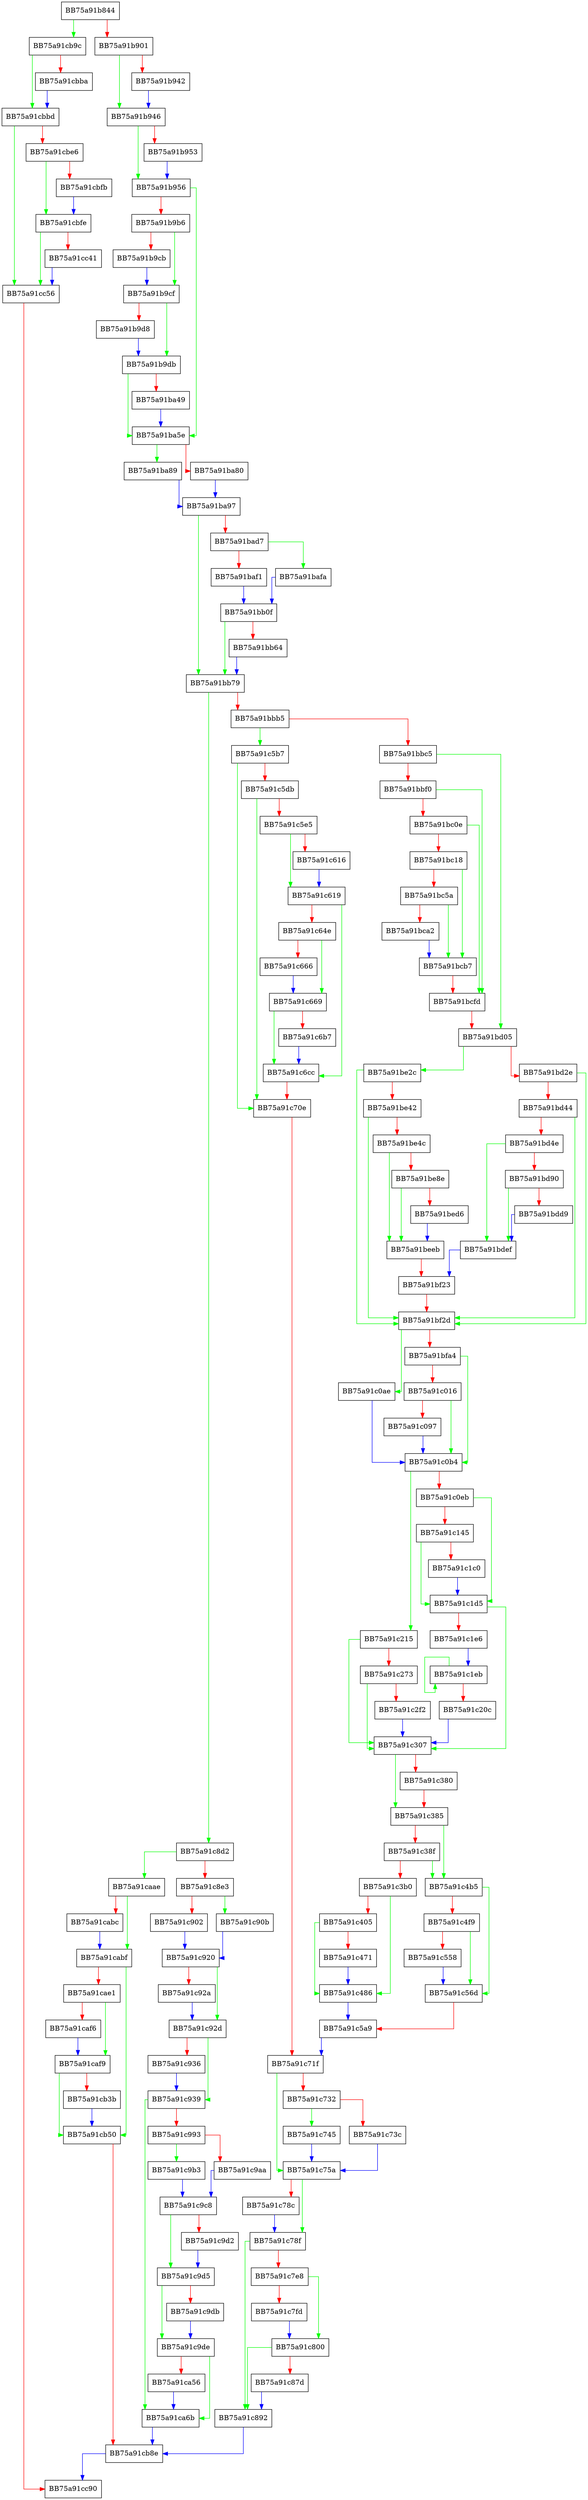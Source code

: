 digraph _handle_model_not_found_process_detection {
  node [shape="box"];
  graph [splines=ortho];
  BB75a91b844 -> BB75a91cb9c [color="green"];
  BB75a91b844 -> BB75a91b901 [color="red"];
  BB75a91b901 -> BB75a91b946 [color="green"];
  BB75a91b901 -> BB75a91b942 [color="red"];
  BB75a91b942 -> BB75a91b946 [color="blue"];
  BB75a91b946 -> BB75a91b956 [color="green"];
  BB75a91b946 -> BB75a91b953 [color="red"];
  BB75a91b953 -> BB75a91b956 [color="blue"];
  BB75a91b956 -> BB75a91ba5e [color="green"];
  BB75a91b956 -> BB75a91b9b6 [color="red"];
  BB75a91b9b6 -> BB75a91b9cf [color="green"];
  BB75a91b9b6 -> BB75a91b9cb [color="red"];
  BB75a91b9cb -> BB75a91b9cf [color="blue"];
  BB75a91b9cf -> BB75a91b9db [color="green"];
  BB75a91b9cf -> BB75a91b9d8 [color="red"];
  BB75a91b9d8 -> BB75a91b9db [color="blue"];
  BB75a91b9db -> BB75a91ba5e [color="green"];
  BB75a91b9db -> BB75a91ba49 [color="red"];
  BB75a91ba49 -> BB75a91ba5e [color="blue"];
  BB75a91ba5e -> BB75a91ba89 [color="green"];
  BB75a91ba5e -> BB75a91ba80 [color="red"];
  BB75a91ba80 -> BB75a91ba97 [color="blue"];
  BB75a91ba89 -> BB75a91ba97 [color="blue"];
  BB75a91ba97 -> BB75a91bb79 [color="green"];
  BB75a91ba97 -> BB75a91bad7 [color="red"];
  BB75a91bad7 -> BB75a91bafa [color="green"];
  BB75a91bad7 -> BB75a91baf1 [color="red"];
  BB75a91baf1 -> BB75a91bb0f [color="blue"];
  BB75a91bafa -> BB75a91bb0f [color="blue"];
  BB75a91bb0f -> BB75a91bb79 [color="green"];
  BB75a91bb0f -> BB75a91bb64 [color="red"];
  BB75a91bb64 -> BB75a91bb79 [color="blue"];
  BB75a91bb79 -> BB75a91c8d2 [color="green"];
  BB75a91bb79 -> BB75a91bbb5 [color="red"];
  BB75a91bbb5 -> BB75a91c5b7 [color="green"];
  BB75a91bbb5 -> BB75a91bbc5 [color="red"];
  BB75a91bbc5 -> BB75a91bd05 [color="green"];
  BB75a91bbc5 -> BB75a91bbf0 [color="red"];
  BB75a91bbf0 -> BB75a91bcfd [color="green"];
  BB75a91bbf0 -> BB75a91bc0e [color="red"];
  BB75a91bc0e -> BB75a91bcfd [color="green"];
  BB75a91bc0e -> BB75a91bc18 [color="red"];
  BB75a91bc18 -> BB75a91bcb7 [color="green"];
  BB75a91bc18 -> BB75a91bc5a [color="red"];
  BB75a91bc5a -> BB75a91bcb7 [color="green"];
  BB75a91bc5a -> BB75a91bca2 [color="red"];
  BB75a91bca2 -> BB75a91bcb7 [color="blue"];
  BB75a91bcb7 -> BB75a91bcfd [color="red"];
  BB75a91bcfd -> BB75a91bd05 [color="red"];
  BB75a91bd05 -> BB75a91be2c [color="green"];
  BB75a91bd05 -> BB75a91bd2e [color="red"];
  BB75a91bd2e -> BB75a91bf2d [color="green"];
  BB75a91bd2e -> BB75a91bd44 [color="red"];
  BB75a91bd44 -> BB75a91bf2d [color="green"];
  BB75a91bd44 -> BB75a91bd4e [color="red"];
  BB75a91bd4e -> BB75a91bdef [color="green"];
  BB75a91bd4e -> BB75a91bd90 [color="red"];
  BB75a91bd90 -> BB75a91bdef [color="green"];
  BB75a91bd90 -> BB75a91bdd9 [color="red"];
  BB75a91bdd9 -> BB75a91bdef [color="blue"];
  BB75a91bdef -> BB75a91bf23 [color="blue"];
  BB75a91be2c -> BB75a91bf2d [color="green"];
  BB75a91be2c -> BB75a91be42 [color="red"];
  BB75a91be42 -> BB75a91bf2d [color="green"];
  BB75a91be42 -> BB75a91be4c [color="red"];
  BB75a91be4c -> BB75a91beeb [color="green"];
  BB75a91be4c -> BB75a91be8e [color="red"];
  BB75a91be8e -> BB75a91beeb [color="green"];
  BB75a91be8e -> BB75a91bed6 [color="red"];
  BB75a91bed6 -> BB75a91beeb [color="blue"];
  BB75a91beeb -> BB75a91bf23 [color="red"];
  BB75a91bf23 -> BB75a91bf2d [color="red"];
  BB75a91bf2d -> BB75a91c0ae [color="green"];
  BB75a91bf2d -> BB75a91bfa4 [color="red"];
  BB75a91bfa4 -> BB75a91c0b4 [color="green"];
  BB75a91bfa4 -> BB75a91c016 [color="red"];
  BB75a91c016 -> BB75a91c0b4 [color="green"];
  BB75a91c016 -> BB75a91c097 [color="red"];
  BB75a91c097 -> BB75a91c0b4 [color="blue"];
  BB75a91c0ae -> BB75a91c0b4 [color="blue"];
  BB75a91c0b4 -> BB75a91c215 [color="green"];
  BB75a91c0b4 -> BB75a91c0eb [color="red"];
  BB75a91c0eb -> BB75a91c1d5 [color="green"];
  BB75a91c0eb -> BB75a91c145 [color="red"];
  BB75a91c145 -> BB75a91c1d5 [color="green"];
  BB75a91c145 -> BB75a91c1c0 [color="red"];
  BB75a91c1c0 -> BB75a91c1d5 [color="blue"];
  BB75a91c1d5 -> BB75a91c307 [color="green"];
  BB75a91c1d5 -> BB75a91c1e6 [color="red"];
  BB75a91c1e6 -> BB75a91c1eb [color="blue"];
  BB75a91c1eb -> BB75a91c1eb [color="green"];
  BB75a91c1eb -> BB75a91c20c [color="red"];
  BB75a91c20c -> BB75a91c307 [color="blue"];
  BB75a91c215 -> BB75a91c307 [color="green"];
  BB75a91c215 -> BB75a91c273 [color="red"];
  BB75a91c273 -> BB75a91c307 [color="green"];
  BB75a91c273 -> BB75a91c2f2 [color="red"];
  BB75a91c2f2 -> BB75a91c307 [color="blue"];
  BB75a91c307 -> BB75a91c385 [color="green"];
  BB75a91c307 -> BB75a91c380 [color="red"];
  BB75a91c380 -> BB75a91c385 [color="red"];
  BB75a91c385 -> BB75a91c4b5 [color="green"];
  BB75a91c385 -> BB75a91c38f [color="red"];
  BB75a91c38f -> BB75a91c4b5 [color="green"];
  BB75a91c38f -> BB75a91c3b0 [color="red"];
  BB75a91c3b0 -> BB75a91c486 [color="green"];
  BB75a91c3b0 -> BB75a91c405 [color="red"];
  BB75a91c405 -> BB75a91c486 [color="green"];
  BB75a91c405 -> BB75a91c471 [color="red"];
  BB75a91c471 -> BB75a91c486 [color="blue"];
  BB75a91c486 -> BB75a91c5a9 [color="blue"];
  BB75a91c4b5 -> BB75a91c56d [color="green"];
  BB75a91c4b5 -> BB75a91c4f9 [color="red"];
  BB75a91c4f9 -> BB75a91c56d [color="green"];
  BB75a91c4f9 -> BB75a91c558 [color="red"];
  BB75a91c558 -> BB75a91c56d [color="blue"];
  BB75a91c56d -> BB75a91c5a9 [color="red"];
  BB75a91c5a9 -> BB75a91c71f [color="blue"];
  BB75a91c5b7 -> BB75a91c70e [color="green"];
  BB75a91c5b7 -> BB75a91c5db [color="red"];
  BB75a91c5db -> BB75a91c70e [color="green"];
  BB75a91c5db -> BB75a91c5e5 [color="red"];
  BB75a91c5e5 -> BB75a91c619 [color="green"];
  BB75a91c5e5 -> BB75a91c616 [color="red"];
  BB75a91c616 -> BB75a91c619 [color="blue"];
  BB75a91c619 -> BB75a91c6cc [color="green"];
  BB75a91c619 -> BB75a91c64e [color="red"];
  BB75a91c64e -> BB75a91c669 [color="green"];
  BB75a91c64e -> BB75a91c666 [color="red"];
  BB75a91c666 -> BB75a91c669 [color="blue"];
  BB75a91c669 -> BB75a91c6cc [color="green"];
  BB75a91c669 -> BB75a91c6b7 [color="red"];
  BB75a91c6b7 -> BB75a91c6cc [color="blue"];
  BB75a91c6cc -> BB75a91c70e [color="red"];
  BB75a91c70e -> BB75a91c71f [color="red"];
  BB75a91c71f -> BB75a91c75a [color="green"];
  BB75a91c71f -> BB75a91c732 [color="red"];
  BB75a91c732 -> BB75a91c745 [color="green"];
  BB75a91c732 -> BB75a91c73c [color="red"];
  BB75a91c73c -> BB75a91c75a [color="blue"];
  BB75a91c745 -> BB75a91c75a [color="blue"];
  BB75a91c75a -> BB75a91c78f [color="green"];
  BB75a91c75a -> BB75a91c78c [color="red"];
  BB75a91c78c -> BB75a91c78f [color="blue"];
  BB75a91c78f -> BB75a91c892 [color="green"];
  BB75a91c78f -> BB75a91c7e8 [color="red"];
  BB75a91c7e8 -> BB75a91c800 [color="green"];
  BB75a91c7e8 -> BB75a91c7fd [color="red"];
  BB75a91c7fd -> BB75a91c800 [color="blue"];
  BB75a91c800 -> BB75a91c892 [color="green"];
  BB75a91c800 -> BB75a91c87d [color="red"];
  BB75a91c87d -> BB75a91c892 [color="blue"];
  BB75a91c892 -> BB75a91cb8e [color="blue"];
  BB75a91c8d2 -> BB75a91caae [color="green"];
  BB75a91c8d2 -> BB75a91c8e3 [color="red"];
  BB75a91c8e3 -> BB75a91c90b [color="green"];
  BB75a91c8e3 -> BB75a91c902 [color="red"];
  BB75a91c902 -> BB75a91c920 [color="blue"];
  BB75a91c90b -> BB75a91c920 [color="blue"];
  BB75a91c920 -> BB75a91c92d [color="green"];
  BB75a91c920 -> BB75a91c92a [color="red"];
  BB75a91c92a -> BB75a91c92d [color="blue"];
  BB75a91c92d -> BB75a91c939 [color="green"];
  BB75a91c92d -> BB75a91c936 [color="red"];
  BB75a91c936 -> BB75a91c939 [color="blue"];
  BB75a91c939 -> BB75a91ca6b [color="green"];
  BB75a91c939 -> BB75a91c993 [color="red"];
  BB75a91c993 -> BB75a91c9b3 [color="green"];
  BB75a91c993 -> BB75a91c9aa [color="red"];
  BB75a91c9aa -> BB75a91c9c8 [color="blue"];
  BB75a91c9b3 -> BB75a91c9c8 [color="blue"];
  BB75a91c9c8 -> BB75a91c9d5 [color="green"];
  BB75a91c9c8 -> BB75a91c9d2 [color="red"];
  BB75a91c9d2 -> BB75a91c9d5 [color="blue"];
  BB75a91c9d5 -> BB75a91c9de [color="green"];
  BB75a91c9d5 -> BB75a91c9db [color="red"];
  BB75a91c9db -> BB75a91c9de [color="blue"];
  BB75a91c9de -> BB75a91ca6b [color="green"];
  BB75a91c9de -> BB75a91ca56 [color="red"];
  BB75a91ca56 -> BB75a91ca6b [color="blue"];
  BB75a91ca6b -> BB75a91cb8e [color="blue"];
  BB75a91caae -> BB75a91cabf [color="green"];
  BB75a91caae -> BB75a91cabc [color="red"];
  BB75a91cabc -> BB75a91cabf [color="blue"];
  BB75a91cabf -> BB75a91cb50 [color="green"];
  BB75a91cabf -> BB75a91cae1 [color="red"];
  BB75a91cae1 -> BB75a91caf9 [color="green"];
  BB75a91cae1 -> BB75a91caf6 [color="red"];
  BB75a91caf6 -> BB75a91caf9 [color="blue"];
  BB75a91caf9 -> BB75a91cb50 [color="green"];
  BB75a91caf9 -> BB75a91cb3b [color="red"];
  BB75a91cb3b -> BB75a91cb50 [color="blue"];
  BB75a91cb50 -> BB75a91cb8e [color="red"];
  BB75a91cb8e -> BB75a91cc90 [color="blue"];
  BB75a91cb9c -> BB75a91cbbd [color="green"];
  BB75a91cb9c -> BB75a91cbba [color="red"];
  BB75a91cbba -> BB75a91cbbd [color="blue"];
  BB75a91cbbd -> BB75a91cc56 [color="green"];
  BB75a91cbbd -> BB75a91cbe6 [color="red"];
  BB75a91cbe6 -> BB75a91cbfe [color="green"];
  BB75a91cbe6 -> BB75a91cbfb [color="red"];
  BB75a91cbfb -> BB75a91cbfe [color="blue"];
  BB75a91cbfe -> BB75a91cc56 [color="green"];
  BB75a91cbfe -> BB75a91cc41 [color="red"];
  BB75a91cc41 -> BB75a91cc56 [color="blue"];
  BB75a91cc56 -> BB75a91cc90 [color="red"];
}